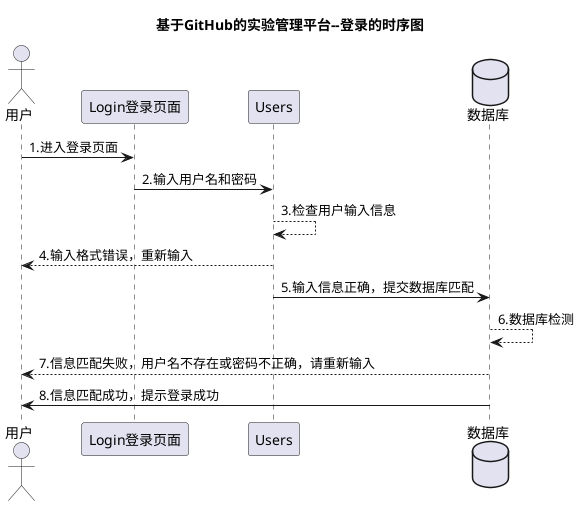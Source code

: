 @startuml
title 基于GitHub的实验管理平台--登录的时序图
actor 用户 as user
participant Login登录页面 as l
participant Users as u
database 数据库 as db

user -> l: 1.进入登录页面
l -> u: 2.输入用户名和密码
u --> u: 3.检查用户输入信息
u -->user: 4.输入格式错误，重新输入
u -> db: 5.输入信息正确，提交数据库匹配
db --> db: 6.数据库检测
db --> user: 7.信息匹配失败，用户名不存在或密码不正确，请重新输入
db -> user: 8.信息匹配成功，提示登录成功


@enduml